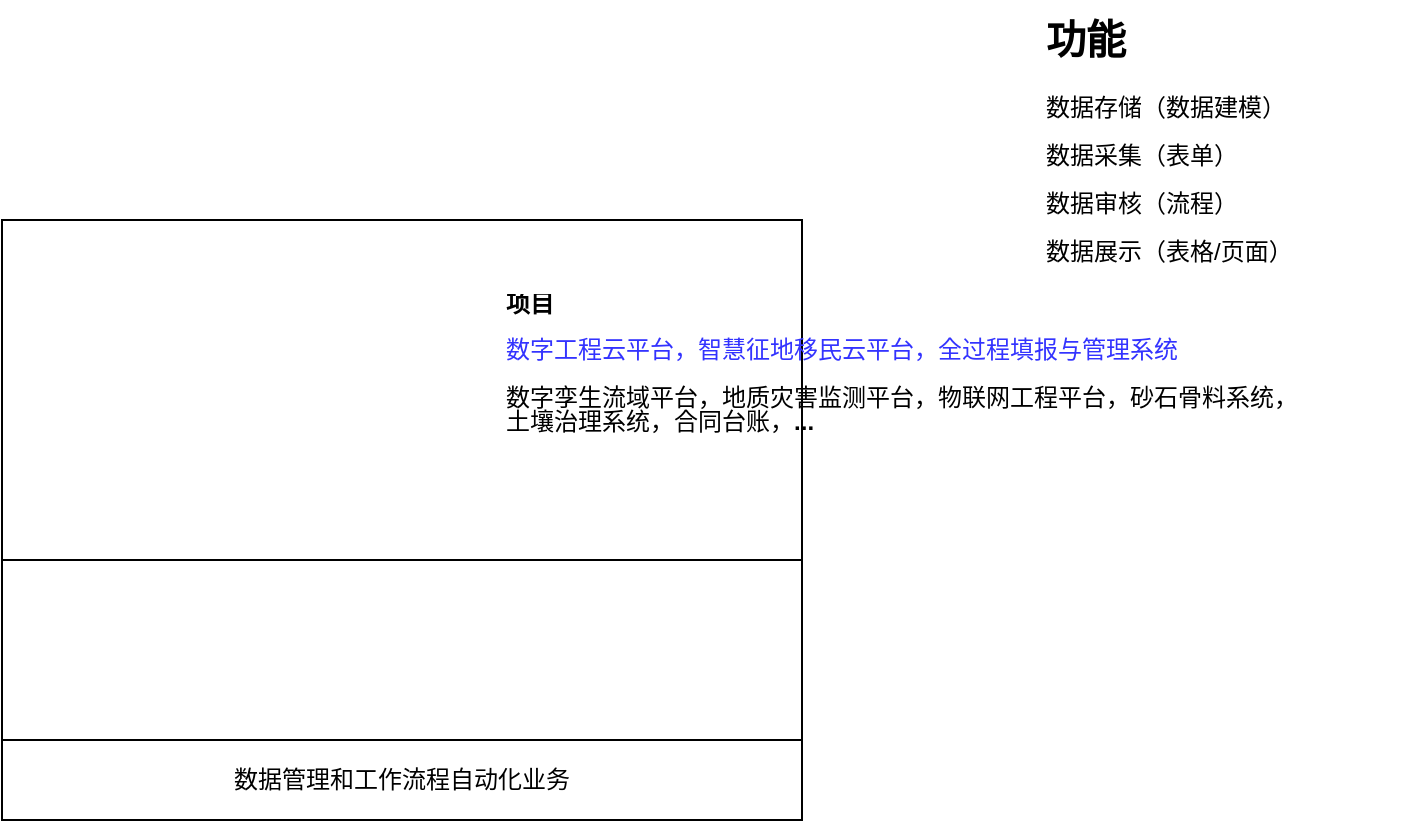 <mxfile version="24.4.4" type="github">
  <diagram name="第 1 页" id="hqmDNaqgpVp4OsvsETol">
    <mxGraphModel dx="989" dy="538" grid="1" gridSize="10" guides="1" tooltips="1" connect="1" arrows="1" fold="1" page="1" pageScale="1" pageWidth="827" pageHeight="1169" math="0" shadow="0">
      <root>
        <mxCell id="0" />
        <mxCell id="1" parent="0" />
        <mxCell id="Q9zDN7n71QJGZJ4GGURO-7" value="数据管理和工作流程自动化业务" style="rounded=0;whiteSpace=wrap;html=1;" vertex="1" parent="1">
          <mxGeometry x="80" y="420" width="400" height="40" as="geometry" />
        </mxCell>
        <mxCell id="Q9zDN7n71QJGZJ4GGURO-10" value="" style="rounded=0;whiteSpace=wrap;html=1;" vertex="1" parent="1">
          <mxGeometry x="80" y="160" width="400" height="260" as="geometry" />
        </mxCell>
        <mxCell id="Q9zDN7n71QJGZJ4GGURO-15" value="&lt;h1 style=&quot;margin-top: 0px; line-height: 100%;&quot;&gt;&lt;span style=&quot;font-size: 20px;&quot;&gt;功能&lt;/span&gt;&lt;/h1&gt;&lt;p style=&quot;line-height: 100%;&quot;&gt;数据存储（数据建模）&lt;/p&gt;&lt;p style=&quot;line-height: 100%;&quot;&gt;数据采集（表单）&lt;/p&gt;&lt;p style=&quot;line-height: 100%;&quot;&gt;数据审核（流程）&lt;/p&gt;&lt;p style=&quot;line-height: 100%;&quot;&gt;数据展示（表格/页面）&lt;/p&gt;" style="text;html=1;whiteSpace=wrap;overflow=hidden;rounded=0;" vertex="1" parent="1">
          <mxGeometry x="600" y="50" width="180" height="280" as="geometry" />
        </mxCell>
        <mxCell id="Q9zDN7n71QJGZJ4GGURO-16" value="" style="rounded=0;whiteSpace=wrap;html=1;" vertex="1" parent="1">
          <mxGeometry x="80" y="330" width="400" height="90" as="geometry" />
        </mxCell>
        <mxCell id="Q9zDN7n71QJGZJ4GGURO-12" value="&lt;h1 style=&quot;margin-top: 0px; line-height: 10%;&quot;&gt;&lt;font style=&quot;font-size: 12px;&quot;&gt;项目&lt;/font&gt;&lt;/h1&gt;&lt;p style=&quot;line-height: 100%;&quot;&gt;&lt;font color=&quot;#3333ff&quot;&gt;数字工程云平台，&lt;/font&gt;&lt;span style=&quot;color: rgb(51, 51, 255); background-color: initial;&quot;&gt;智慧征地移民云平台，&lt;/span&gt;&lt;span style=&quot;color: rgb(51, 51, 255); background-color: initial;&quot;&gt;全过程填报与管理系统&lt;/span&gt;&lt;/p&gt;&lt;p style=&quot;line-height: 100%;&quot;&gt;数字孪生流域平台，&lt;span style=&quot;background-color: initial;&quot;&gt;地质灾害监测平台，&lt;/span&gt;&lt;span style=&quot;background-color: initial;&quot;&gt;物联网工程平台，&lt;/span&gt;&lt;span style=&quot;background-color: initial;&quot;&gt;砂石骨料系统，&lt;/span&gt;&lt;span style=&quot;background-color: initial;&quot;&gt;土壤治理系统，&lt;/span&gt;&lt;span style=&quot;background-color: initial;&quot;&gt;合同台账，&lt;/span&gt;&lt;b style=&quot;background-color: initial;&quot;&gt;...&lt;/b&gt;&lt;/p&gt;" style="text;html=1;whiteSpace=wrap;overflow=hidden;rounded=0;" vertex="1" parent="1">
          <mxGeometry x="330" y="190" width="400" height="110" as="geometry" />
        </mxCell>
      </root>
    </mxGraphModel>
  </diagram>
</mxfile>
